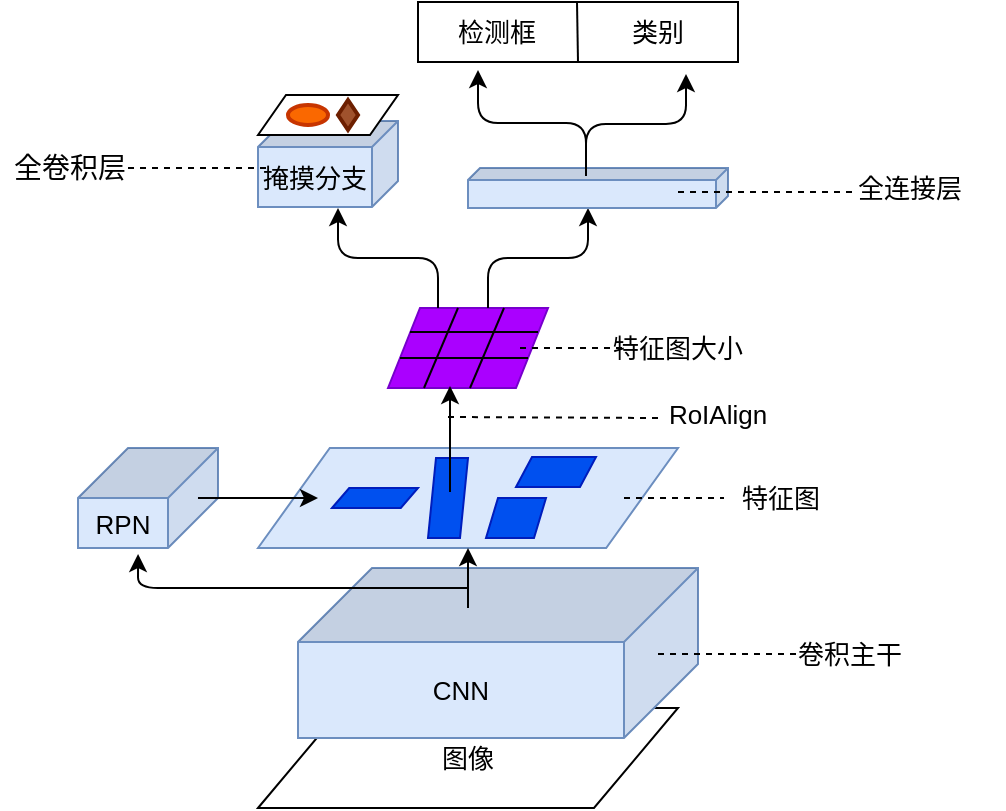 <mxfile version="11.0.7" type="github"><diagram id="23xVD7mqjnM9WoTToQCL" name="Page-1"><mxGraphModel dx="1086" dy="575" grid="1" gridSize="10" guides="1" tooltips="1" connect="1" arrows="1" fold="1" page="1" pageScale="1" pageWidth="827" pageHeight="1169" math="0" shadow="0"><root><mxCell id="0"/><mxCell id="1" parent="0"/><mxCell id="KAsQ6UBFmmANoN2UsK3o-2" value="图像" style="shape=parallelogram;perimeter=parallelogramPerimeter;whiteSpace=wrap;html=1;fontSize=13;" parent="1" vertex="1"><mxGeometry x="230" y="370" width="210" height="50" as="geometry"/></mxCell><mxCell id="KAsQ6UBFmmANoN2UsK3o-4" value="CNN" style="shape=cube;whiteSpace=wrap;html=1;boundedLbl=1;backgroundOutline=1;darkOpacity=0.05;darkOpacity2=0.1;size=37;direction=south;fillColor=#dae8fc;strokeColor=#6c8ebf;fontSize=13;" parent="1" vertex="1"><mxGeometry x="250" y="300" width="200" height="85" as="geometry"/></mxCell><mxCell id="KAsQ6UBFmmANoN2UsK3o-5" value="" style="shape=parallelogram;perimeter=parallelogramPerimeter;whiteSpace=wrap;html=1;fillColor=#dae8fc;strokeColor=#6c8ebf;size=0.171;fontSize=13;" parent="1" vertex="1"><mxGeometry x="230" y="240" width="210" height="50" as="geometry"/></mxCell><mxCell id="KAsQ6UBFmmANoN2UsK3o-6" value="RPN" style="shape=cube;whiteSpace=wrap;html=1;boundedLbl=1;backgroundOutline=1;darkOpacity=0.05;darkOpacity2=0.1;direction=south;size=25;fillColor=#dae8fc;strokeColor=#6c8ebf;fontSize=13;" parent="1" vertex="1"><mxGeometry x="140" y="240" width="70" height="50" as="geometry"/></mxCell><mxCell id="KAsQ6UBFmmANoN2UsK3o-7" value="" style="shape=parallelogram;perimeter=parallelogramPerimeter;whiteSpace=wrap;html=1;fillColor=#aa00ff;strokeColor=#7700CC;fontColor=#ffffff;fontSize=13;" parent="1" vertex="1"><mxGeometry x="295" y="170" width="80" height="40" as="geometry"/></mxCell><mxCell id="KAsQ6UBFmmANoN2UsK3o-8" value="" style="edgeStyle=elbowEdgeStyle;elbow=vertical;endArrow=classic;html=1;fontSize=13;" parent="1" edge="1"><mxGeometry width="50" height="50" relative="1" as="geometry"><mxPoint x="345" y="170" as="sourcePoint"/><mxPoint x="395" y="120" as="targetPoint"/></mxGeometry></mxCell><mxCell id="KAsQ6UBFmmANoN2UsK3o-9" value="" style="edgeStyle=elbowEdgeStyle;elbow=vertical;endArrow=classic;html=1;fontSize=13;" parent="1" edge="1"><mxGeometry width="50" height="50" relative="1" as="geometry"><mxPoint x="320" y="170" as="sourcePoint"/><mxPoint x="270" y="120" as="targetPoint"/></mxGeometry></mxCell><mxCell id="KAsQ6UBFmmANoN2UsK3o-10" value="" style="shape=cube;whiteSpace=wrap;html=1;boundedLbl=1;backgroundOutline=1;darkOpacity=0.05;darkOpacity2=0.1;direction=south;size=6;fillColor=#dae8fc;strokeColor=#6c8ebf;fontSize=13;" parent="1" vertex="1"><mxGeometry x="335" y="100" width="130" height="20" as="geometry"/></mxCell><mxCell id="KAsQ6UBFmmANoN2UsK3o-11" value="掩摸分支" style="shape=cube;whiteSpace=wrap;html=1;boundedLbl=1;backgroundOutline=1;darkOpacity=0.05;darkOpacity2=0.1;direction=south;size=13;fillColor=#dae8fc;strokeColor=#6c8ebf;fontSize=13;" parent="1" vertex="1"><mxGeometry x="230" y="76.5" width="70" height="43" as="geometry"/></mxCell><mxCell id="KAsQ6UBFmmANoN2UsK3o-12" value="" style="shape=parallelogram;perimeter=parallelogramPerimeter;whiteSpace=wrap;html=1;fillColor=#0050ef;strokeColor=#001DBC;fontColor=#ffffff;fontSize=13;" parent="1" vertex="1"><mxGeometry x="267" y="260" width="43" height="10" as="geometry"/></mxCell><mxCell id="KAsQ6UBFmmANoN2UsK3o-16" value="" style="shape=parallelogram;perimeter=parallelogramPerimeter;whiteSpace=wrap;html=1;fillColor=#0050ef;strokeColor=#001DBC;fontColor=#ffffff;fontSize=13;" parent="1" vertex="1"><mxGeometry x="315" y="245" width="20" height="40" as="geometry"/></mxCell><mxCell id="KAsQ6UBFmmANoN2UsK3o-17" value="" style="shape=parallelogram;perimeter=parallelogramPerimeter;whiteSpace=wrap;html=1;fillColor=#0050ef;strokeColor=#001DBC;fontColor=#ffffff;fontSize=13;" parent="1" vertex="1"><mxGeometry x="359" y="244.5" width="40" height="15" as="geometry"/></mxCell><mxCell id="KAsQ6UBFmmANoN2UsK3o-21" value="" style="shape=parallelogram;perimeter=parallelogramPerimeter;whiteSpace=wrap;html=1;fillColor=#0050ef;strokeColor=#001DBC;fontColor=#ffffff;fontSize=13;" parent="1" vertex="1"><mxGeometry x="344" y="265" width="30" height="20" as="geometry"/></mxCell><mxCell id="KAsQ6UBFmmANoN2UsK3o-24" value="" style="endArrow=classic;html=1;entryX=1.06;entryY=0.571;entryDx=0;entryDy=0;entryPerimeter=0;fontSize=13;" parent="1" target="KAsQ6UBFmmANoN2UsK3o-6" edge="1"><mxGeometry width="50" height="50" relative="1" as="geometry"><mxPoint x="335" y="310" as="sourcePoint"/><mxPoint x="165" y="310" as="targetPoint"/><Array as="points"><mxPoint x="170" y="310"/></Array></mxGeometry></mxCell><mxCell id="KAsQ6UBFmmANoN2UsK3o-25" value="" style="endArrow=classic;html=1;fontSize=13;" parent="1" edge="1"><mxGeometry width="50" height="50" relative="1" as="geometry"><mxPoint x="335" y="320" as="sourcePoint"/><mxPoint x="335" y="290" as="targetPoint"/></mxGeometry></mxCell><mxCell id="KAsQ6UBFmmANoN2UsK3o-28" value="" style="endArrow=none;html=1;fontSize=13;" parent="1" edge="1"><mxGeometry width="50" height="50" relative="1" as="geometry"><mxPoint x="306" y="182" as="sourcePoint"/><mxPoint x="370" y="182" as="targetPoint"/></mxGeometry></mxCell><mxCell id="KAsQ6UBFmmANoN2UsK3o-29" value="" style="endArrow=none;html=1;fontSize=13;" parent="1" edge="1"><mxGeometry width="50" height="50" relative="1" as="geometry"><mxPoint x="301" y="195" as="sourcePoint"/><mxPoint x="365" y="195" as="targetPoint"/></mxGeometry></mxCell><mxCell id="KAsQ6UBFmmANoN2UsK3o-30" value="" style="endArrow=none;html=1;entryX=0.4;entryY=0;entryDx=0;entryDy=0;entryPerimeter=0;fontSize=13;" parent="1" edge="1"><mxGeometry width="50" height="50" relative="1" as="geometry"><mxPoint x="313" y="210" as="sourcePoint"/><mxPoint x="330" y="170" as="targetPoint"/></mxGeometry></mxCell><mxCell id="KAsQ6UBFmmANoN2UsK3o-32" value="" style="endArrow=none;html=1;entryX=0.4;entryY=0;entryDx=0;entryDy=0;entryPerimeter=0;fontSize=13;" parent="1" edge="1"><mxGeometry width="50" height="50" relative="1" as="geometry"><mxPoint x="336" y="210" as="sourcePoint"/><mxPoint x="353" y="170" as="targetPoint"/></mxGeometry></mxCell><mxCell id="KAsQ6UBFmmANoN2UsK3o-34" value="" style="endArrow=classic;html=1;entryX=0.35;entryY=1.05;entryDx=0;entryDy=0;entryPerimeter=0;fontSize=13;" parent="1" edge="1"><mxGeometry width="50" height="50" relative="1" as="geometry"><mxPoint x="326" y="262" as="sourcePoint"/><mxPoint x="326" y="209" as="targetPoint"/></mxGeometry></mxCell><mxCell id="KAsQ6UBFmmANoN2UsK3o-37" value="" style="endArrow=classic;html=1;exitX=0.5;exitY=0.143;exitDx=0;exitDy=0;exitPerimeter=0;fontSize=13;" parent="1" source="KAsQ6UBFmmANoN2UsK3o-6" edge="1"><mxGeometry width="50" height="50" relative="1" as="geometry"><mxPoint x="190" y="280" as="sourcePoint"/><mxPoint x="260" y="265" as="targetPoint"/></mxGeometry></mxCell><mxCell id="KAsQ6UBFmmANoN2UsK3o-38" value="" style="endArrow=none;dashed=1;html=1;fontSize=13;" parent="1" edge="1"><mxGeometry width="50" height="50" relative="1" as="geometry"><mxPoint x="430" y="343" as="sourcePoint"/><mxPoint x="500" y="343" as="targetPoint"/></mxGeometry></mxCell><mxCell id="KAsQ6UBFmmANoN2UsK3o-40" value="卷积主干" style="text;html=1;strokeColor=none;fillColor=none;align=center;verticalAlign=middle;whiteSpace=wrap;rounded=0;fontSize=13;" parent="1" vertex="1"><mxGeometry x="496" y="332.5" width="60" height="20" as="geometry"/></mxCell><mxCell id="KAsQ6UBFmmANoN2UsK3o-43" value="" style="endArrow=none;dashed=1;html=1;fontSize=13;" parent="1" target="KAsQ6UBFmmANoN2UsK3o-44" edge="1"><mxGeometry width="50" height="50" relative="1" as="geometry"><mxPoint x="413" y="265" as="sourcePoint"/><mxPoint x="483" y="265" as="targetPoint"/></mxGeometry></mxCell><mxCell id="KAsQ6UBFmmANoN2UsK3o-44" value="特征图" style="text;html=1;strokeColor=none;fillColor=none;align=center;verticalAlign=middle;whiteSpace=wrap;rounded=0;fontSize=13;" parent="1" vertex="1"><mxGeometry x="463" y="255" width="57" height="20" as="geometry"/></mxCell><mxCell id="KAsQ6UBFmmANoN2UsK3o-45" value="" style="endArrow=none;dashed=1;html=1;fontSize=13;" parent="1" edge="1"><mxGeometry width="50" height="50" relative="1" as="geometry"><mxPoint x="325" y="224.5" as="sourcePoint"/><mxPoint x="430" y="225" as="targetPoint"/></mxGeometry></mxCell><mxCell id="KAsQ6UBFmmANoN2UsK3o-46" value="RoIAlign" style="text;html=1;strokeColor=none;fillColor=none;align=center;verticalAlign=middle;whiteSpace=wrap;rounded=0;fontSize=13;" parent="1" vertex="1"><mxGeometry x="440" y="213" width="40" height="20" as="geometry"/></mxCell><mxCell id="KAsQ6UBFmmANoN2UsK3o-47" value="" style="edgeStyle=elbowEdgeStyle;elbow=vertical;endArrow=classic;html=1;fontSize=13;" parent="1" edge="1"><mxGeometry width="50" height="50" relative="1" as="geometry"><mxPoint x="394" y="103" as="sourcePoint"/><mxPoint x="444" y="53" as="targetPoint"/></mxGeometry></mxCell><mxCell id="KAsQ6UBFmmANoN2UsK3o-49" value="" style="edgeStyle=elbowEdgeStyle;elbow=vertical;endArrow=classic;html=1;fontSize=13;" parent="1" edge="1"><mxGeometry width="50" height="50" relative="1" as="geometry"><mxPoint x="394" y="104" as="sourcePoint"/><mxPoint x="340" y="51" as="targetPoint"/></mxGeometry></mxCell><mxCell id="KAsQ6UBFmmANoN2UsK3o-50" value="&amp;nbsp; &amp;nbsp; &amp;nbsp;检测框" style="rounded=0;whiteSpace=wrap;html=1;align=left;fontSize=13;" parent="1" vertex="1"><mxGeometry x="310" y="17" width="160" height="30" as="geometry"/></mxCell><mxCell id="KAsQ6UBFmmANoN2UsK3o-51" value="" style="endArrow=none;html=1;exitX=0.5;exitY=1;exitDx=0;exitDy=0;fontSize=13;" parent="1" source="KAsQ6UBFmmANoN2UsK3o-50" edge="1"><mxGeometry width="50" height="50" relative="1" as="geometry"><mxPoint x="390" y="40" as="sourcePoint"/><mxPoint x="389.5" y="17" as="targetPoint"/></mxGeometry></mxCell><mxCell id="KAsQ6UBFmmANoN2UsK3o-54" value="类别" style="text;html=1;strokeColor=none;fillColor=none;align=center;verticalAlign=middle;whiteSpace=wrap;rounded=0;fontSize=13;" parent="1" vertex="1"><mxGeometry x="410" y="22" width="40" height="20" as="geometry"/></mxCell><mxCell id="KAsQ6UBFmmANoN2UsK3o-56" value="" style="shape=parallelogram;perimeter=parallelogramPerimeter;whiteSpace=wrap;html=1;fontSize=13;" parent="1" vertex="1"><mxGeometry x="230" y="63.5" width="70" height="20" as="geometry"/></mxCell><mxCell id="KAsQ6UBFmmANoN2UsK3o-57" value="" style="strokeWidth=2;html=1;shape=mxgraph.flowchart.start_2;whiteSpace=wrap;fillColor=#fa6800;strokeColor=#C73500;fontColor=#ffffff;fontSize=13;" parent="1" vertex="1"><mxGeometry x="245" y="68.5" width="20" height="10" as="geometry"/></mxCell><mxCell id="KAsQ6UBFmmANoN2UsK3o-58" value="" style="strokeWidth=2;html=1;shape=mxgraph.flowchart.decision;whiteSpace=wrap;fillColor=#a0522d;strokeColor=#6D1F00;fontColor=#ffffff;fontSize=13;" parent="1" vertex="1"><mxGeometry x="270" y="66" width="10" height="15" as="geometry"/></mxCell><mxCell id="KAsQ6UBFmmANoN2UsK3o-64" value="" style="endArrow=none;dashed=1;html=1;fontSize=13;" parent="1" edge="1"><mxGeometry width="50" height="50" relative="1" as="geometry"><mxPoint x="440" y="112" as="sourcePoint"/><mxPoint x="530" y="112" as="targetPoint"/></mxGeometry></mxCell><mxCell id="KAsQ6UBFmmANoN2UsK3o-65" value="全连接层" style="text;html=1;strokeColor=none;fillColor=none;align=center;verticalAlign=middle;whiteSpace=wrap;rounded=0;fontSize=13;" parent="1" vertex="1"><mxGeometry x="509" y="100" width="94" height="20" as="geometry"/></mxCell><mxCell id="KAsQ6UBFmmANoN2UsK3o-66" value="" style="endArrow=none;dashed=1;html=1;fontSize=13;" parent="1" edge="1"><mxGeometry width="50" height="50" relative="1" as="geometry"><mxPoint x="361" y="190" as="sourcePoint"/><mxPoint x="414" y="190" as="targetPoint"/></mxGeometry></mxCell><mxCell id="KAsQ6UBFmmANoN2UsK3o-67" value="特征图大小" style="text;html=1;strokeColor=none;fillColor=none;align=center;verticalAlign=middle;whiteSpace=wrap;rounded=0;fontSize=13;" parent="1" vertex="1"><mxGeometry x="400" y="180" width="80" height="20" as="geometry"/></mxCell><mxCell id="tn3C5s42rvkIPAF3QfYy-1" value="" style="endArrow=none;dashed=1;html=1;" edge="1" parent="1"><mxGeometry width="50" height="50" relative="1" as="geometry"><mxPoint x="165" y="100" as="sourcePoint"/><mxPoint x="235" y="100" as="targetPoint"/></mxGeometry></mxCell><mxCell id="tn3C5s42rvkIPAF3QfYy-2" value="全卷积层" style="text;html=1;strokeColor=none;fillColor=none;align=center;verticalAlign=middle;whiteSpace=wrap;rounded=0;fontSize=14;" vertex="1" parent="1"><mxGeometry x="101" y="90" width="70" height="20" as="geometry"/></mxCell></root></mxGraphModel></diagram></mxfile>